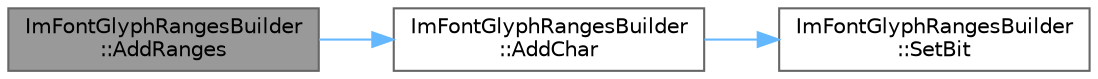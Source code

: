 digraph "ImFontGlyphRangesBuilder::AddRanges"
{
 // LATEX_PDF_SIZE
  bgcolor="transparent";
  edge [fontname=Helvetica,fontsize=10,labelfontname=Helvetica,labelfontsize=10];
  node [fontname=Helvetica,fontsize=10,shape=box,height=0.2,width=0.4];
  rankdir="LR";
  Node1 [id="Node000001",label="ImFontGlyphRangesBuilder\l::AddRanges",height=0.2,width=0.4,color="gray40", fillcolor="grey60", style="filled", fontcolor="black",tooltip=" "];
  Node1 -> Node2 [id="edge1_Node000001_Node000002",color="steelblue1",style="solid",tooltip=" "];
  Node2 [id="Node000002",label="ImFontGlyphRangesBuilder\l::AddChar",height=0.2,width=0.4,color="grey40", fillcolor="white", style="filled",URL="$struct_im_font_glyph_ranges_builder.html#a6d3f5e3e377a73f4f4324c4cf98600dd",tooltip=" "];
  Node2 -> Node3 [id="edge2_Node000002_Node000003",color="steelblue1",style="solid",tooltip=" "];
  Node3 [id="Node000003",label="ImFontGlyphRangesBuilder\l::SetBit",height=0.2,width=0.4,color="grey40", fillcolor="white", style="filled",URL="$struct_im_font_glyph_ranges_builder.html#a12474f5e042b7097a515db0abb71e3e6",tooltip=" "];
}

